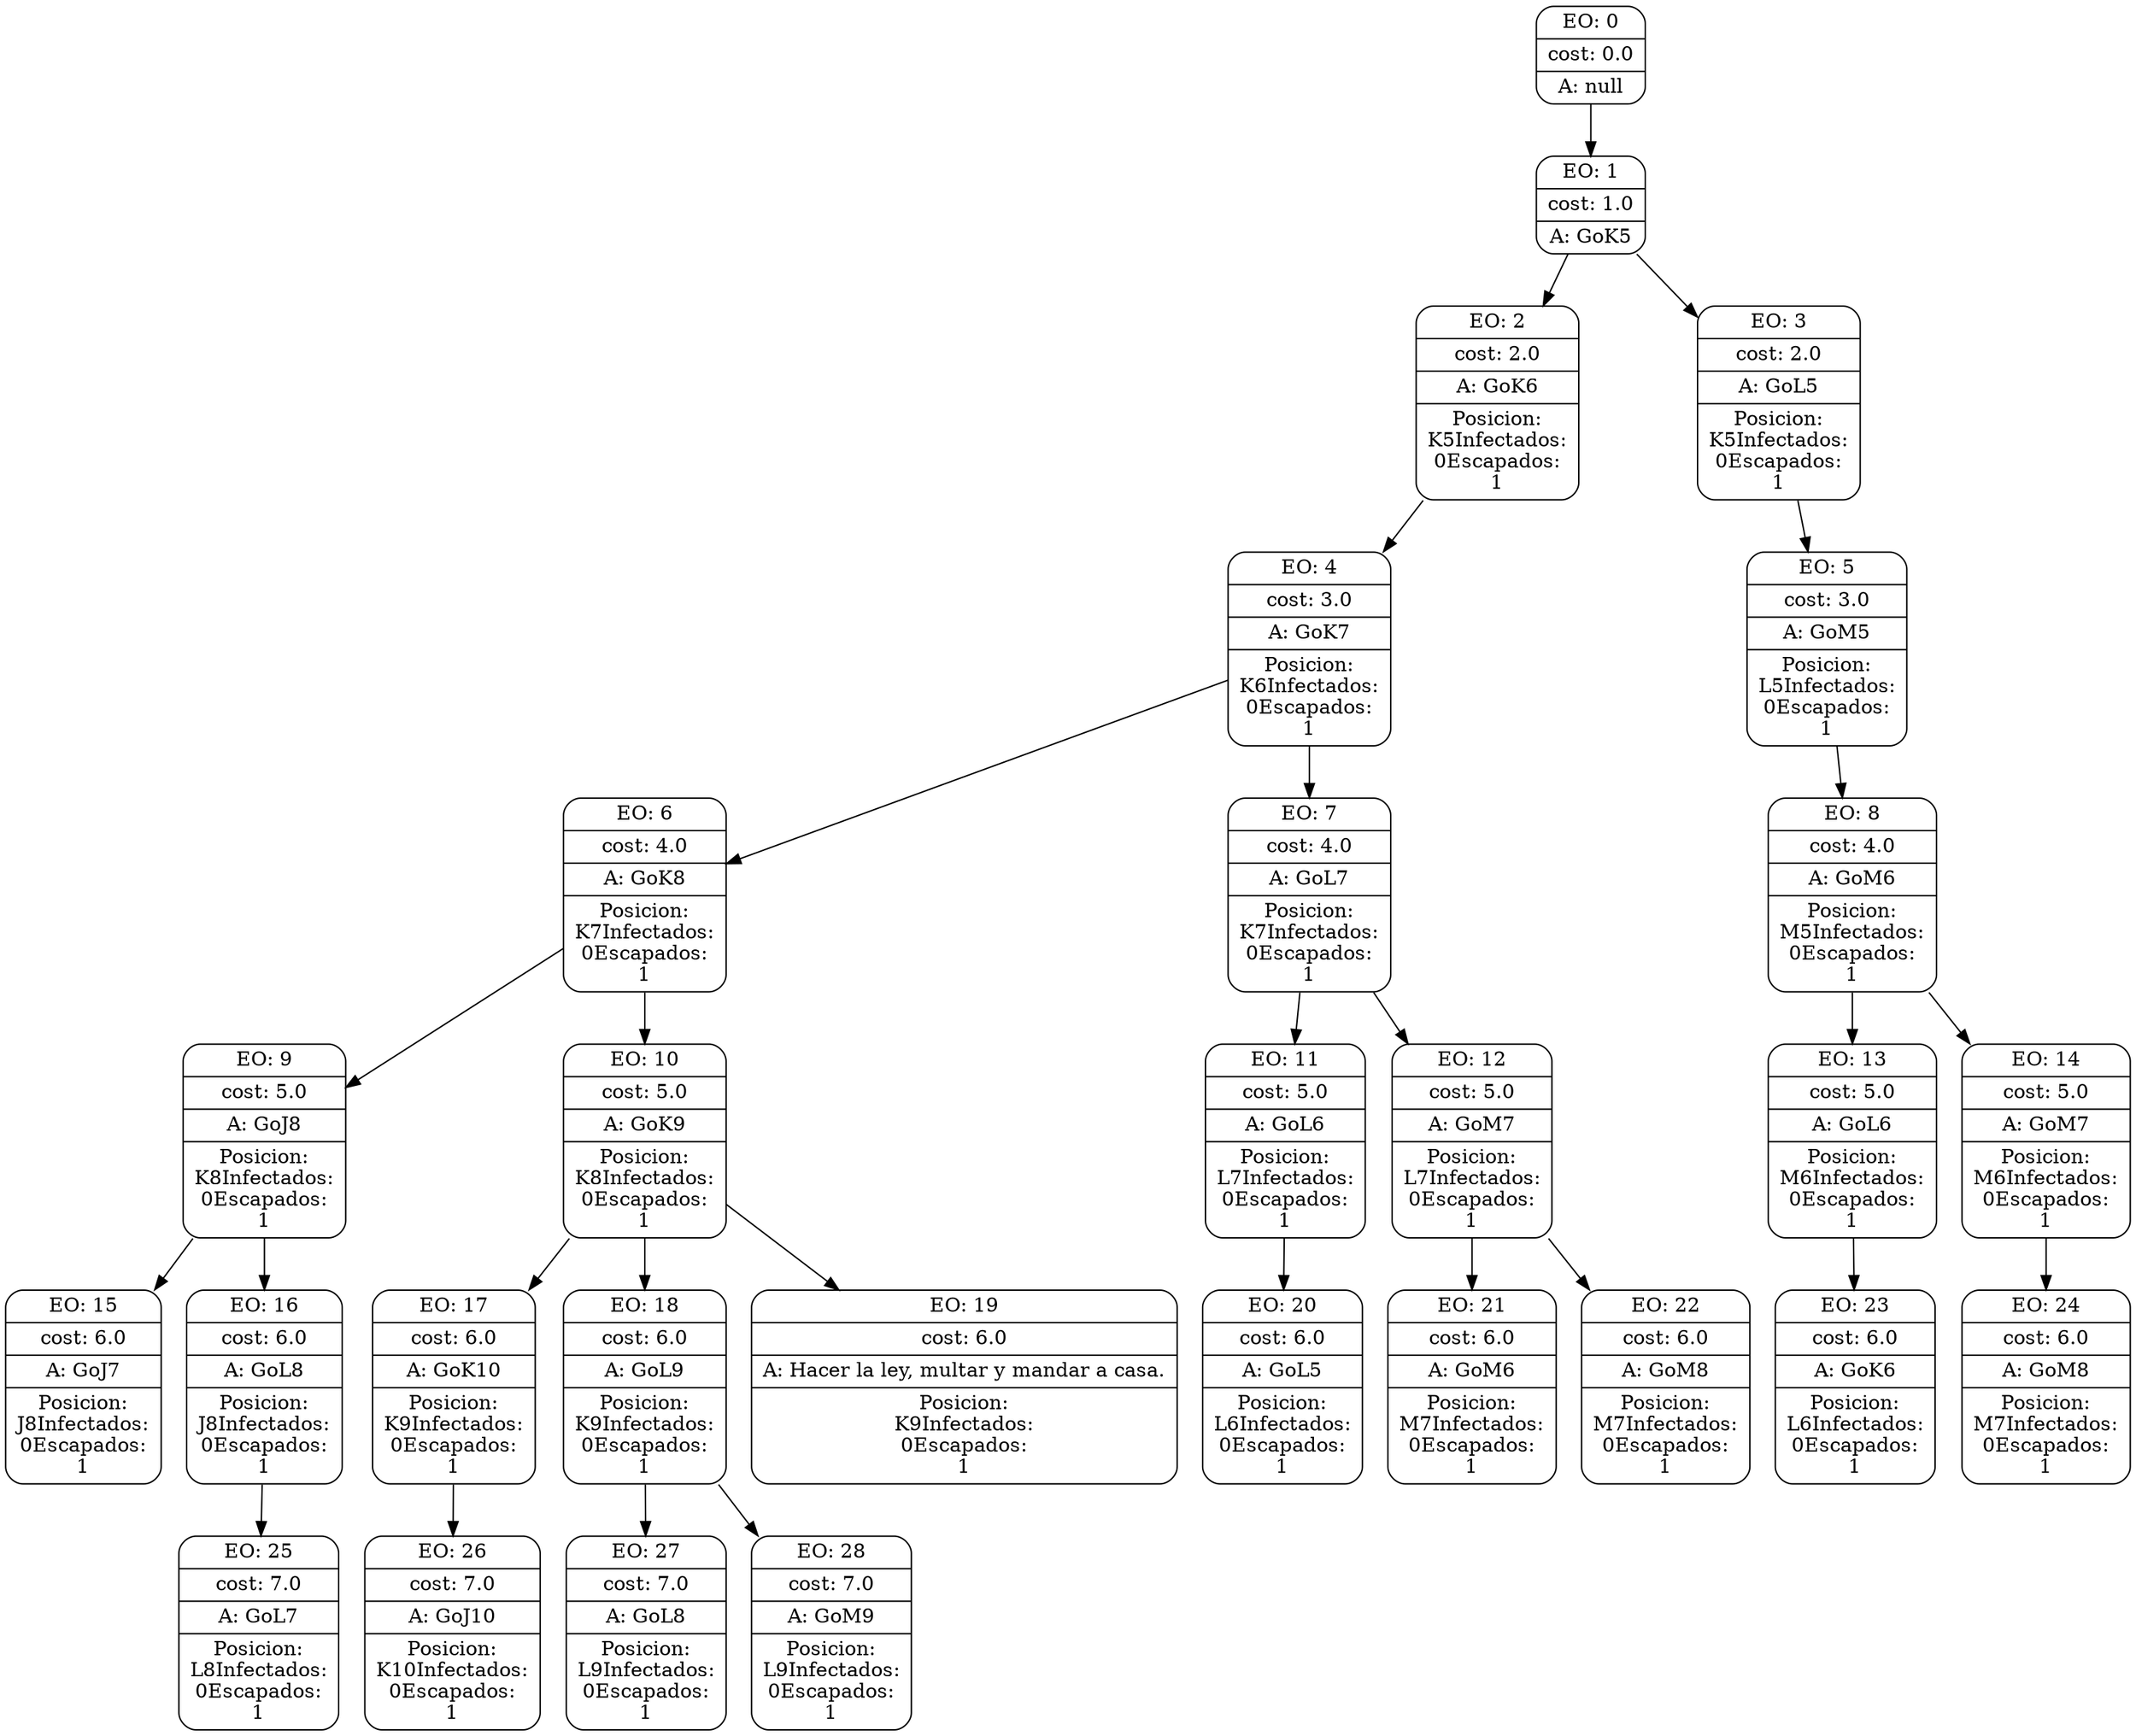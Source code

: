 digraph g {
node [shape = Mrecord];
nodo0[label="{EO: 0|cost: 0.0|A: null}"]
nodo1[label="{EO: 1|cost: 1.0|A: GoK5}"]
nodo2[label="{EO: 2|cost: 2.0|A: GoK6|Posicion:\nK5
Infectados:\n0
Escapados:\n1}"]
nodo4[label="{EO: 4|cost: 3.0|A: GoK7|Posicion:\nK6
Infectados:\n0
Escapados:\n1}"]
nodo6[label="{EO: 6|cost: 4.0|A: GoK8|Posicion:\nK7
Infectados:\n0
Escapados:\n1}"]
nodo9[label="{EO: 9|cost: 5.0|A: GoJ8|Posicion:\nK8
Infectados:\n0
Escapados:\n1}"]
nodo15[label="{EO: 15|cost: 6.0|A: GoJ7|Posicion:\nJ8
Infectados:\n0
Escapados:\n1}"]

nodo9 -> nodo15;
nodo16[label="{EO: 16|cost: 6.0|A: GoL8|Posicion:\nJ8
Infectados:\n0
Escapados:\n1}"]
nodo25[label="{EO: 25|cost: 7.0|A: GoL7|Posicion:\nL8
Infectados:\n0
Escapados:\n1}"]

nodo16 -> nodo25;

nodo9 -> nodo16;

nodo6 -> nodo9;
nodo10[label="{EO: 10|cost: 5.0|A: GoK9|Posicion:\nK8
Infectados:\n0
Escapados:\n1}"]
nodo17[label="{EO: 17|cost: 6.0|A: GoK10|Posicion:\nK9
Infectados:\n0
Escapados:\n1}"]
nodo26[label="{EO: 26|cost: 7.0|A: GoJ10|Posicion:\nK10
Infectados:\n0
Escapados:\n1}"]

nodo17 -> nodo26;

nodo10 -> nodo17;
nodo18[label="{EO: 18|cost: 6.0|A: GoL9|Posicion:\nK9
Infectados:\n0
Escapados:\n1}"]
nodo27[label="{EO: 27|cost: 7.0|A: GoL8|Posicion:\nL9
Infectados:\n0
Escapados:\n1}"]

nodo18 -> nodo27;
nodo28[label="{EO: 28|cost: 7.0|A: GoM9|Posicion:\nL9
Infectados:\n0
Escapados:\n1}"]

nodo18 -> nodo28;

nodo10 -> nodo18;
nodo19[label="{EO: 19|cost: 6.0|A: Hacer la ley, multar y mandar a casa.|Posicion:\nK9
Infectados:\n0
Escapados:\n1}"]

nodo10 -> nodo19;

nodo6 -> nodo10;

nodo4 -> nodo6;
nodo7[label="{EO: 7|cost: 4.0|A: GoL7|Posicion:\nK7
Infectados:\n0
Escapados:\n1}"]
nodo11[label="{EO: 11|cost: 5.0|A: GoL6|Posicion:\nL7
Infectados:\n0
Escapados:\n1}"]
nodo20[label="{EO: 20|cost: 6.0|A: GoL5|Posicion:\nL6
Infectados:\n0
Escapados:\n1}"]

nodo11 -> nodo20;

nodo7 -> nodo11;
nodo12[label="{EO: 12|cost: 5.0|A: GoM7|Posicion:\nL7
Infectados:\n0
Escapados:\n1}"]
nodo21[label="{EO: 21|cost: 6.0|A: GoM6|Posicion:\nM7
Infectados:\n0
Escapados:\n1}"]

nodo12 -> nodo21;
nodo22[label="{EO: 22|cost: 6.0|A: GoM8|Posicion:\nM7
Infectados:\n0
Escapados:\n1}"]

nodo12 -> nodo22;

nodo7 -> nodo12;

nodo4 -> nodo7;

nodo2 -> nodo4;

nodo1 -> nodo2;
nodo3[label="{EO: 3|cost: 2.0|A: GoL5|Posicion:\nK5
Infectados:\n0
Escapados:\n1}"]
nodo5[label="{EO: 5|cost: 3.0|A: GoM5|Posicion:\nL5
Infectados:\n0
Escapados:\n1}"]
nodo8[label="{EO: 8|cost: 4.0|A: GoM6|Posicion:\nM5
Infectados:\n0
Escapados:\n1}"]
nodo13[label="{EO: 13|cost: 5.0|A: GoL6|Posicion:\nM6
Infectados:\n0
Escapados:\n1}"]
nodo23[label="{EO: 23|cost: 6.0|A: GoK6|Posicion:\nL6
Infectados:\n0
Escapados:\n1}"]

nodo13 -> nodo23;

nodo8 -> nodo13;
nodo14[label="{EO: 14|cost: 5.0|A: GoM7|Posicion:\nM6
Infectados:\n0
Escapados:\n1}"]
nodo24[label="{EO: 24|cost: 6.0|A: GoM8|Posicion:\nM7
Infectados:\n0
Escapados:\n1}"]

nodo14 -> nodo24;

nodo8 -> nodo14;

nodo5 -> nodo8;

nodo3 -> nodo5;

nodo1 -> nodo3;

nodo0 -> nodo1;


}